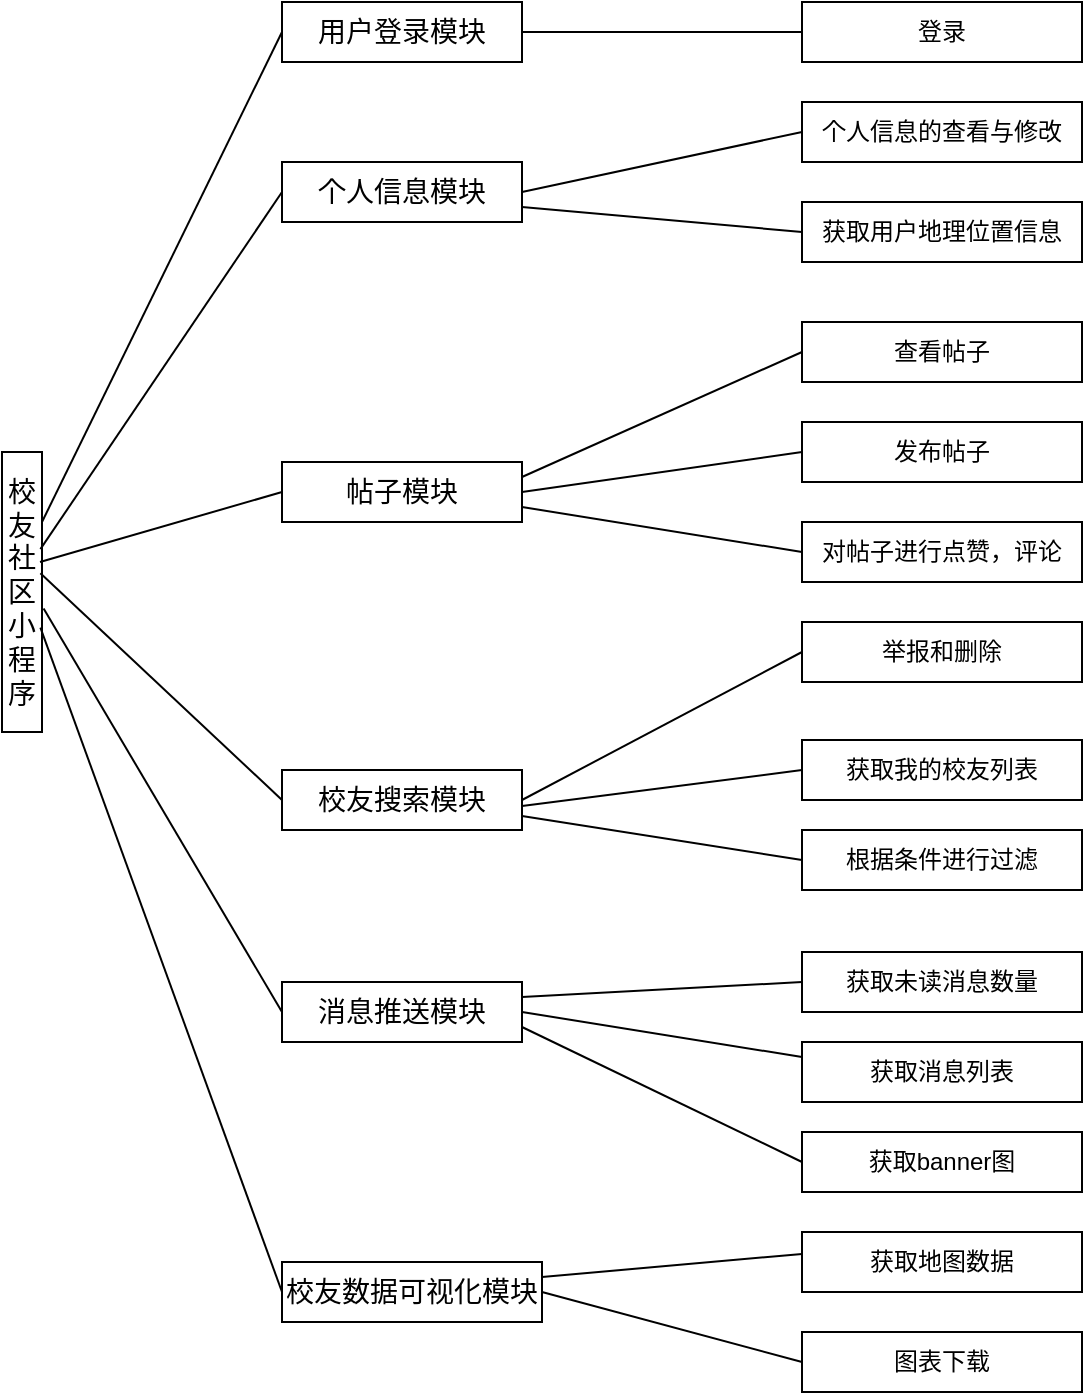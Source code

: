 <mxfile version="10.6.7" type="github"><diagram id="jU-pU0wMBNhhkod_QlwM" name="ç¬¬ 1 é¡µ"><mxGraphModel dx="2109" dy="821" grid="1" gridSize="10" guides="1" tooltips="1" connect="1" arrows="1" fold="1" page="1" pageScale="1" pageWidth="827" pageHeight="1169" math="0" shadow="0"><root><mxCell id="0"/><mxCell id="1" parent="0"/><mxCell id="EU9GE6-X8nFV36rhyXO4-1" value="&lt;font style=&quot;font-size: 14px&quot;&gt;校友社区小程序&lt;/font&gt;" style="rounded=0;whiteSpace=wrap;html=1;direction=south;" parent="1" vertex="1"><mxGeometry x="100" y="395" width="20" height="140" as="geometry"/></mxCell><mxCell id="EU9GE6-X8nFV36rhyXO4-2" value="&lt;font style=&quot;font-size: 14px&quot;&gt;用户登录模块&lt;/font&gt;" style="rounded=0;whiteSpace=wrap;html=1;" parent="1" vertex="1"><mxGeometry x="240" y="170" width="120" height="30" as="geometry"/></mxCell><mxCell id="EU9GE6-X8nFV36rhyXO4-3" value="&lt;font style=&quot;font-size: 14px&quot;&gt;个人信息模块&lt;/font&gt;" style="rounded=0;whiteSpace=wrap;html=1;" parent="1" vertex="1"><mxGeometry x="240" y="250" width="120" height="30" as="geometry"/></mxCell><mxCell id="EU9GE6-X8nFV36rhyXO4-4" value="&lt;font style=&quot;font-size: 14px&quot;&gt;帖子模块&lt;/font&gt;" style="rounded=0;whiteSpace=wrap;html=1;" parent="1" vertex="1"><mxGeometry x="240" y="400" width="120" height="30" as="geometry"/></mxCell><mxCell id="EU9GE6-X8nFV36rhyXO4-5" value="&lt;font style=&quot;font-size: 14px&quot;&gt;校友搜索模块&lt;/font&gt;" style="rounded=0;whiteSpace=wrap;html=1;" parent="1" vertex="1"><mxGeometry x="240" y="554" width="120" height="30" as="geometry"/></mxCell><mxCell id="EU9GE6-X8nFV36rhyXO4-6" value="&lt;font style=&quot;font-size: 14px&quot;&gt;消息推送模块&lt;/font&gt;" style="rounded=0;whiteSpace=wrap;html=1;" parent="1" vertex="1"><mxGeometry x="240" y="660" width="120" height="30" as="geometry"/></mxCell><mxCell id="EU9GE6-X8nFV36rhyXO4-7" value="&lt;font style=&quot;font-size: 14px&quot;&gt;校友数据可视化模块&lt;/font&gt;" style="rounded=0;whiteSpace=wrap;html=1;" parent="1" vertex="1"><mxGeometry x="240" y="800" width="130" height="30" as="geometry"/></mxCell><mxCell id="EU9GE6-X8nFV36rhyXO4-8" value="登录" style="rounded=0;whiteSpace=wrap;html=1;" parent="1" vertex="1"><mxGeometry x="500" y="170" width="140" height="30" as="geometry"/></mxCell><mxCell id="EU9GE6-X8nFV36rhyXO4-10" value="个人信息的查看与修改" style="rounded=0;whiteSpace=wrap;html=1;" parent="1" vertex="1"><mxGeometry x="500" y="220" width="140" height="30" as="geometry"/></mxCell><mxCell id="EU9GE6-X8nFV36rhyXO4-11" value="获取用户地理位置信息" style="rounded=0;whiteSpace=wrap;html=1;" parent="1" vertex="1"><mxGeometry x="500" y="270" width="140" height="30" as="geometry"/></mxCell><mxCell id="EU9GE6-X8nFV36rhyXO4-12" value="查看帖子" style="rounded=0;whiteSpace=wrap;html=1;" parent="1" vertex="1"><mxGeometry x="500" y="330" width="140" height="30" as="geometry"/></mxCell><mxCell id="EU9GE6-X8nFV36rhyXO4-13" value="发布帖子" style="rounded=0;whiteSpace=wrap;html=1;" parent="1" vertex="1"><mxGeometry x="500" y="380" width="140" height="30" as="geometry"/></mxCell><mxCell id="EU9GE6-X8nFV36rhyXO4-14" value="对帖子进行点赞，评论" style="rounded=0;whiteSpace=wrap;html=1;" parent="1" vertex="1"><mxGeometry x="500" y="430" width="140" height="30" as="geometry"/></mxCell><mxCell id="EU9GE6-X8nFV36rhyXO4-15" value="举报和删除" style="rounded=0;whiteSpace=wrap;html=1;" parent="1" vertex="1"><mxGeometry x="500" y="480" width="140" height="30" as="geometry"/></mxCell><mxCell id="EU9GE6-X8nFV36rhyXO4-17" value="获取我的校友列表" style="rounded=0;whiteSpace=wrap;html=1;" parent="1" vertex="1"><mxGeometry x="500" y="539" width="140" height="30" as="geometry"/></mxCell><mxCell id="EU9GE6-X8nFV36rhyXO4-18" value="根据条件进行过滤" style="rounded=0;whiteSpace=wrap;html=1;" parent="1" vertex="1"><mxGeometry x="500" y="584" width="140" height="30" as="geometry"/></mxCell><mxCell id="EU9GE6-X8nFV36rhyXO4-19" value="获取未读消息数量" style="rounded=0;whiteSpace=wrap;html=1;" parent="1" vertex="1"><mxGeometry x="500" y="645" width="140" height="30" as="geometry"/></mxCell><mxCell id="EU9GE6-X8nFV36rhyXO4-20" value="获取消息列表" style="rounded=0;whiteSpace=wrap;html=1;" parent="1" vertex="1"><mxGeometry x="500" y="690" width="140" height="30" as="geometry"/></mxCell><mxCell id="EU9GE6-X8nFV36rhyXO4-21" value="获取banner图" style="rounded=0;whiteSpace=wrap;html=1;" parent="1" vertex="1"><mxGeometry x="500" y="735" width="140" height="30" as="geometry"/></mxCell><mxCell id="EU9GE6-X8nFV36rhyXO4-22" value="获取地图数据" style="rounded=0;whiteSpace=wrap;html=1;" parent="1" vertex="1"><mxGeometry x="500" y="785" width="140" height="30" as="geometry"/></mxCell><mxCell id="EU9GE6-X8nFV36rhyXO4-23" value="图表下载" style="rounded=0;whiteSpace=wrap;html=1;" parent="1" vertex="1"><mxGeometry x="500" y="835" width="140" height="30" as="geometry"/></mxCell><mxCell id="TPnqhetoR6fbmR_NhSdJ-1" value="" style="endArrow=none;html=1;entryX=0;entryY=0.5;entryDx=0;entryDy=0;exitX=0.25;exitY=0;exitDx=0;exitDy=0;" edge="1" parent="1" source="EU9GE6-X8nFV36rhyXO4-1" target="EU9GE6-X8nFV36rhyXO4-2"><mxGeometry width="50" height="50" relative="1" as="geometry"><mxPoint x="100" y="940" as="sourcePoint"/><mxPoint x="150" y="890" as="targetPoint"/></mxGeometry></mxCell><mxCell id="TPnqhetoR6fbmR_NhSdJ-2" value="" style="endArrow=none;html=1;entryX=0;entryY=0.5;entryDx=0;entryDy=0;exitX=0.347;exitY=0.04;exitDx=0;exitDy=0;exitPerimeter=0;" edge="1" parent="1" source="EU9GE6-X8nFV36rhyXO4-1" target="EU9GE6-X8nFV36rhyXO4-3"><mxGeometry width="50" height="50" relative="1" as="geometry"><mxPoint x="130" y="440" as="sourcePoint"/><mxPoint x="250" y="195" as="targetPoint"/></mxGeometry></mxCell><mxCell id="TPnqhetoR6fbmR_NhSdJ-3" value="" style="endArrow=none;html=1;entryX=0;entryY=0.5;entryDx=0;entryDy=0;" edge="1" parent="1" target="EU9GE6-X8nFV36rhyXO4-4"><mxGeometry width="50" height="50" relative="1" as="geometry"><mxPoint x="119" y="450" as="sourcePoint"/><mxPoint x="260" y="205" as="targetPoint"/></mxGeometry></mxCell><mxCell id="TPnqhetoR6fbmR_NhSdJ-4" value="" style="endArrow=none;html=1;entryX=0;entryY=0.5;entryDx=0;entryDy=0;exitX=0.433;exitY=0.04;exitDx=0;exitDy=0;exitPerimeter=0;" edge="1" parent="1" source="EU9GE6-X8nFV36rhyXO4-1" target="EU9GE6-X8nFV36rhyXO4-5"><mxGeometry width="50" height="50" relative="1" as="geometry"><mxPoint x="129" y="460" as="sourcePoint"/><mxPoint x="250" y="425" as="targetPoint"/></mxGeometry></mxCell><mxCell id="TPnqhetoR6fbmR_NhSdJ-5" value="" style="endArrow=none;html=1;entryX=0;entryY=0.5;entryDx=0;entryDy=0;exitX=0.559;exitY=-0.04;exitDx=0;exitDy=0;exitPerimeter=0;" edge="1" parent="1" source="EU9GE6-X8nFV36rhyXO4-1" target="EU9GE6-X8nFV36rhyXO4-6"><mxGeometry width="50" height="50" relative="1" as="geometry"><mxPoint x="129" y="466" as="sourcePoint"/><mxPoint x="250" y="579" as="targetPoint"/></mxGeometry></mxCell><mxCell id="TPnqhetoR6fbmR_NhSdJ-6" value="" style="endArrow=none;html=1;entryX=0;entryY=0.5;entryDx=0;entryDy=0;exitX=0.627;exitY=0.04;exitDx=0;exitDy=0;exitPerimeter=0;" edge="1" parent="1" source="EU9GE6-X8nFV36rhyXO4-1" target="EU9GE6-X8nFV36rhyXO4-7"><mxGeometry width="50" height="50" relative="1" as="geometry"><mxPoint x="131" y="483" as="sourcePoint"/><mxPoint x="250" y="685" as="targetPoint"/></mxGeometry></mxCell><mxCell id="TPnqhetoR6fbmR_NhSdJ-7" value="" style="endArrow=none;html=1;entryX=0;entryY=0.5;entryDx=0;entryDy=0;exitX=1;exitY=0.5;exitDx=0;exitDy=0;" edge="1" parent="1" source="EU9GE6-X8nFV36rhyXO4-2" target="EU9GE6-X8nFV36rhyXO4-8"><mxGeometry width="50" height="50" relative="1" as="geometry"><mxPoint x="130" y="440" as="sourcePoint"/><mxPoint x="250" y="195" as="targetPoint"/></mxGeometry></mxCell><mxCell id="TPnqhetoR6fbmR_NhSdJ-8" value="" style="endArrow=none;html=1;entryX=0;entryY=0.5;entryDx=0;entryDy=0;exitX=1;exitY=0.5;exitDx=0;exitDy=0;" edge="1" parent="1" source="EU9GE6-X8nFV36rhyXO4-3" target="EU9GE6-X8nFV36rhyXO4-10"><mxGeometry width="50" height="50" relative="1" as="geometry"><mxPoint x="370" y="195" as="sourcePoint"/><mxPoint x="510" y="195" as="targetPoint"/></mxGeometry></mxCell><mxCell id="TPnqhetoR6fbmR_NhSdJ-10" value="" style="endArrow=none;html=1;entryX=0;entryY=0.5;entryDx=0;entryDy=0;exitX=1;exitY=0.75;exitDx=0;exitDy=0;" edge="1" parent="1" source="EU9GE6-X8nFV36rhyXO4-3" target="EU9GE6-X8nFV36rhyXO4-11"><mxGeometry width="50" height="50" relative="1" as="geometry"><mxPoint x="370" y="275" as="sourcePoint"/><mxPoint x="510" y="245" as="targetPoint"/></mxGeometry></mxCell><mxCell id="TPnqhetoR6fbmR_NhSdJ-11" value="" style="endArrow=none;html=1;entryX=0;entryY=0.5;entryDx=0;entryDy=0;exitX=1;exitY=0.25;exitDx=0;exitDy=0;" edge="1" parent="1" source="EU9GE6-X8nFV36rhyXO4-4" target="EU9GE6-X8nFV36rhyXO4-12"><mxGeometry width="50" height="50" relative="1" as="geometry"><mxPoint x="380" y="285" as="sourcePoint"/><mxPoint x="520" y="255" as="targetPoint"/></mxGeometry></mxCell><mxCell id="TPnqhetoR6fbmR_NhSdJ-12" value="" style="endArrow=none;html=1;entryX=0;entryY=0.5;entryDx=0;entryDy=0;exitX=1;exitY=0.5;exitDx=0;exitDy=0;entryPerimeter=0;" edge="1" parent="1" source="EU9GE6-X8nFV36rhyXO4-4" target="EU9GE6-X8nFV36rhyXO4-13"><mxGeometry width="50" height="50" relative="1" as="geometry"><mxPoint x="370" y="418" as="sourcePoint"/><mxPoint x="510" y="355" as="targetPoint"/></mxGeometry></mxCell><mxCell id="TPnqhetoR6fbmR_NhSdJ-13" value="" style="endArrow=none;html=1;entryX=0;entryY=0.5;entryDx=0;entryDy=0;exitX=1;exitY=0.75;exitDx=0;exitDy=0;" edge="1" parent="1" source="EU9GE6-X8nFV36rhyXO4-4" target="EU9GE6-X8nFV36rhyXO4-14"><mxGeometry width="50" height="50" relative="1" as="geometry"><mxPoint x="370" y="425" as="sourcePoint"/><mxPoint x="510" y="405" as="targetPoint"/></mxGeometry></mxCell><mxCell id="TPnqhetoR6fbmR_NhSdJ-14" value="" style="endArrow=none;html=1;entryX=0;entryY=0.5;entryDx=0;entryDy=0;" edge="1" parent="1" target="EU9GE6-X8nFV36rhyXO4-15"><mxGeometry width="50" height="50" relative="1" as="geometry"><mxPoint x="360" y="569" as="sourcePoint"/><mxPoint x="510" y="455" as="targetPoint"/></mxGeometry></mxCell><mxCell id="TPnqhetoR6fbmR_NhSdJ-15" value="" style="endArrow=none;html=1;entryX=0;entryY=0.5;entryDx=0;entryDy=0;exitX=1;exitY=0.6;exitDx=0;exitDy=0;exitPerimeter=0;" edge="1" parent="1" source="EU9GE6-X8nFV36rhyXO4-5" target="EU9GE6-X8nFV36rhyXO4-17"><mxGeometry width="50" height="50" relative="1" as="geometry"><mxPoint x="370" y="572" as="sourcePoint"/><mxPoint x="510" y="505" as="targetPoint"/></mxGeometry></mxCell><mxCell id="TPnqhetoR6fbmR_NhSdJ-16" value="" style="endArrow=none;html=1;entryX=0;entryY=0.5;entryDx=0;entryDy=0;" edge="1" parent="1" target="EU9GE6-X8nFV36rhyXO4-18"><mxGeometry width="50" height="50" relative="1" as="geometry"><mxPoint x="360" y="577" as="sourcePoint"/><mxPoint x="510" y="564" as="targetPoint"/></mxGeometry></mxCell><mxCell id="TPnqhetoR6fbmR_NhSdJ-17" value="" style="endArrow=none;html=1;entryX=0;entryY=0.5;entryDx=0;entryDy=0;exitX=1;exitY=0.25;exitDx=0;exitDy=0;" edge="1" parent="1" source="EU9GE6-X8nFV36rhyXO4-6" target="EU9GE6-X8nFV36rhyXO4-19"><mxGeometry width="50" height="50" relative="1" as="geometry"><mxPoint x="370" y="587" as="sourcePoint"/><mxPoint x="510" y="609" as="targetPoint"/></mxGeometry></mxCell><mxCell id="TPnqhetoR6fbmR_NhSdJ-18" value="" style="endArrow=none;html=1;entryX=0;entryY=0.25;entryDx=0;entryDy=0;exitX=1;exitY=0.5;exitDx=0;exitDy=0;" edge="1" parent="1" source="EU9GE6-X8nFV36rhyXO4-6" target="EU9GE6-X8nFV36rhyXO4-20"><mxGeometry width="50" height="50" relative="1" as="geometry"><mxPoint x="380" y="597" as="sourcePoint"/><mxPoint x="520" y="619" as="targetPoint"/></mxGeometry></mxCell><mxCell id="TPnqhetoR6fbmR_NhSdJ-19" value="" style="endArrow=none;html=1;entryX=0;entryY=0.5;entryDx=0;entryDy=0;exitX=1;exitY=0.75;exitDx=0;exitDy=0;" edge="1" parent="1" source="EU9GE6-X8nFV36rhyXO4-6" target="EU9GE6-X8nFV36rhyXO4-21"><mxGeometry width="50" height="50" relative="1" as="geometry"><mxPoint x="370" y="685" as="sourcePoint"/><mxPoint x="510" y="708" as="targetPoint"/></mxGeometry></mxCell><mxCell id="TPnqhetoR6fbmR_NhSdJ-20" value="" style="endArrow=none;html=1;exitX=1;exitY=0.25;exitDx=0;exitDy=0;" edge="1" parent="1" source="EU9GE6-X8nFV36rhyXO4-7"><mxGeometry width="50" height="50" relative="1" as="geometry"><mxPoint x="370" y="804" as="sourcePoint"/><mxPoint x="500" y="796" as="targetPoint"/></mxGeometry></mxCell><mxCell id="TPnqhetoR6fbmR_NhSdJ-21" value="" style="endArrow=none;html=1;exitX=1;exitY=0.5;exitDx=0;exitDy=0;entryX=0;entryY=0.5;entryDx=0;entryDy=0;" edge="1" parent="1" source="EU9GE6-X8nFV36rhyXO4-7" target="EU9GE6-X8nFV36rhyXO4-23"><mxGeometry width="50" height="50" relative="1" as="geometry"><mxPoint x="380" y="818" as="sourcePoint"/><mxPoint x="510" y="806" as="targetPoint"/></mxGeometry></mxCell></root></mxGraphModel></diagram></mxfile>
